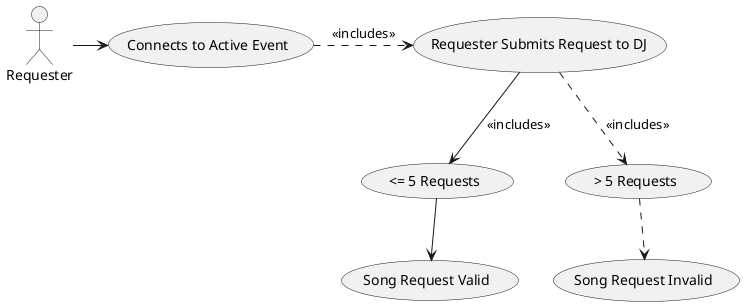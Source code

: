 @startuml
:Requester: as R
(Connects to Active Event) as CONN
(Requester Submits Request to DJ) as REQ
(<= 5 Requests) as NOTLIMITED
(> 5 Requests) as LIMITED
(Song Request Invalid) as INVALID
(Song Request Valid) as VALID

R -> CONN

CONN .> REQ : <<includes>>
REQ ..> LIMITED : <<includes>>
LIMITED ..> INVALID
REQ --> NOTLIMITED : <<includes>>
NOTLIMITED --> VALID


@enduml